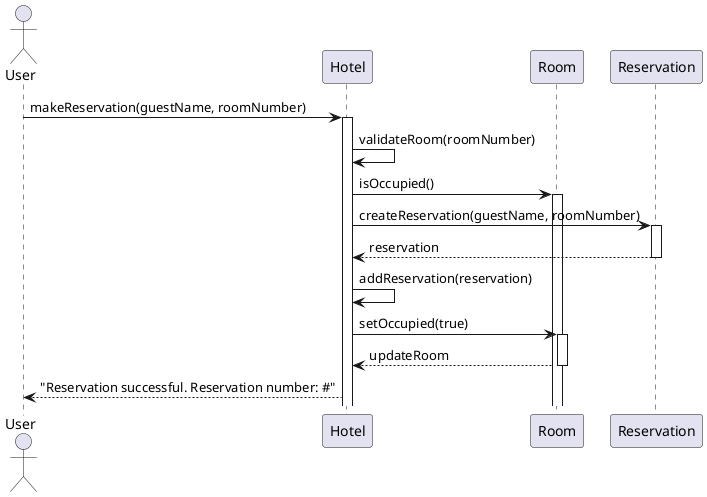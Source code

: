 @startuml
actor User
participant Hotel
participant Room
participant Reservation

User -> Hotel: makeReservation(guestName, roomNumber)
activate Hotel
Hotel -> Hotel: validateRoom(roomNumber)
Hotel -> Room: isOccupied()
activate Room
Hotel -> Reservation: createReservation(guestName, roomNumber)
activate Reservation
Reservation --> Hotel: reservation
deactivate Reservation
Hotel -> Hotel: addReservation(reservation)
Hotel -> Room: setOccupied(true)
activate Room
Room --> Hotel: updateRoom
deactivate Room
Hotel --> User: "Reservation successful. Reservation number: #"
@enduml